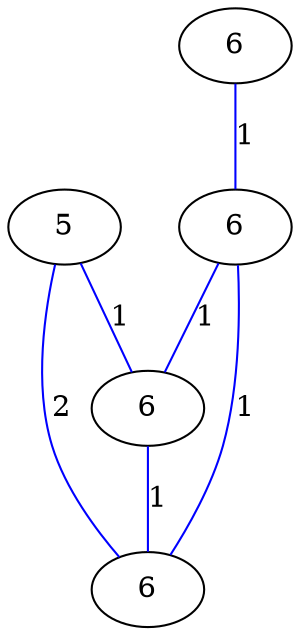 graph G {
	0 [label="5"];
	1 [label="6"];
	2 [label="6"];
	3 [label="6"];
	4 [label="6"];
	0 -- 3 [label="1", color=blue];
	0 -- 4 [label="2", color=blue];
	1 -- 2 [label="1", color=blue];
	2 -- 3 [label="1", color=blue];
	2 -- 4 [label="1", color=blue];
	3 -- 4 [label="1", color=blue];
}